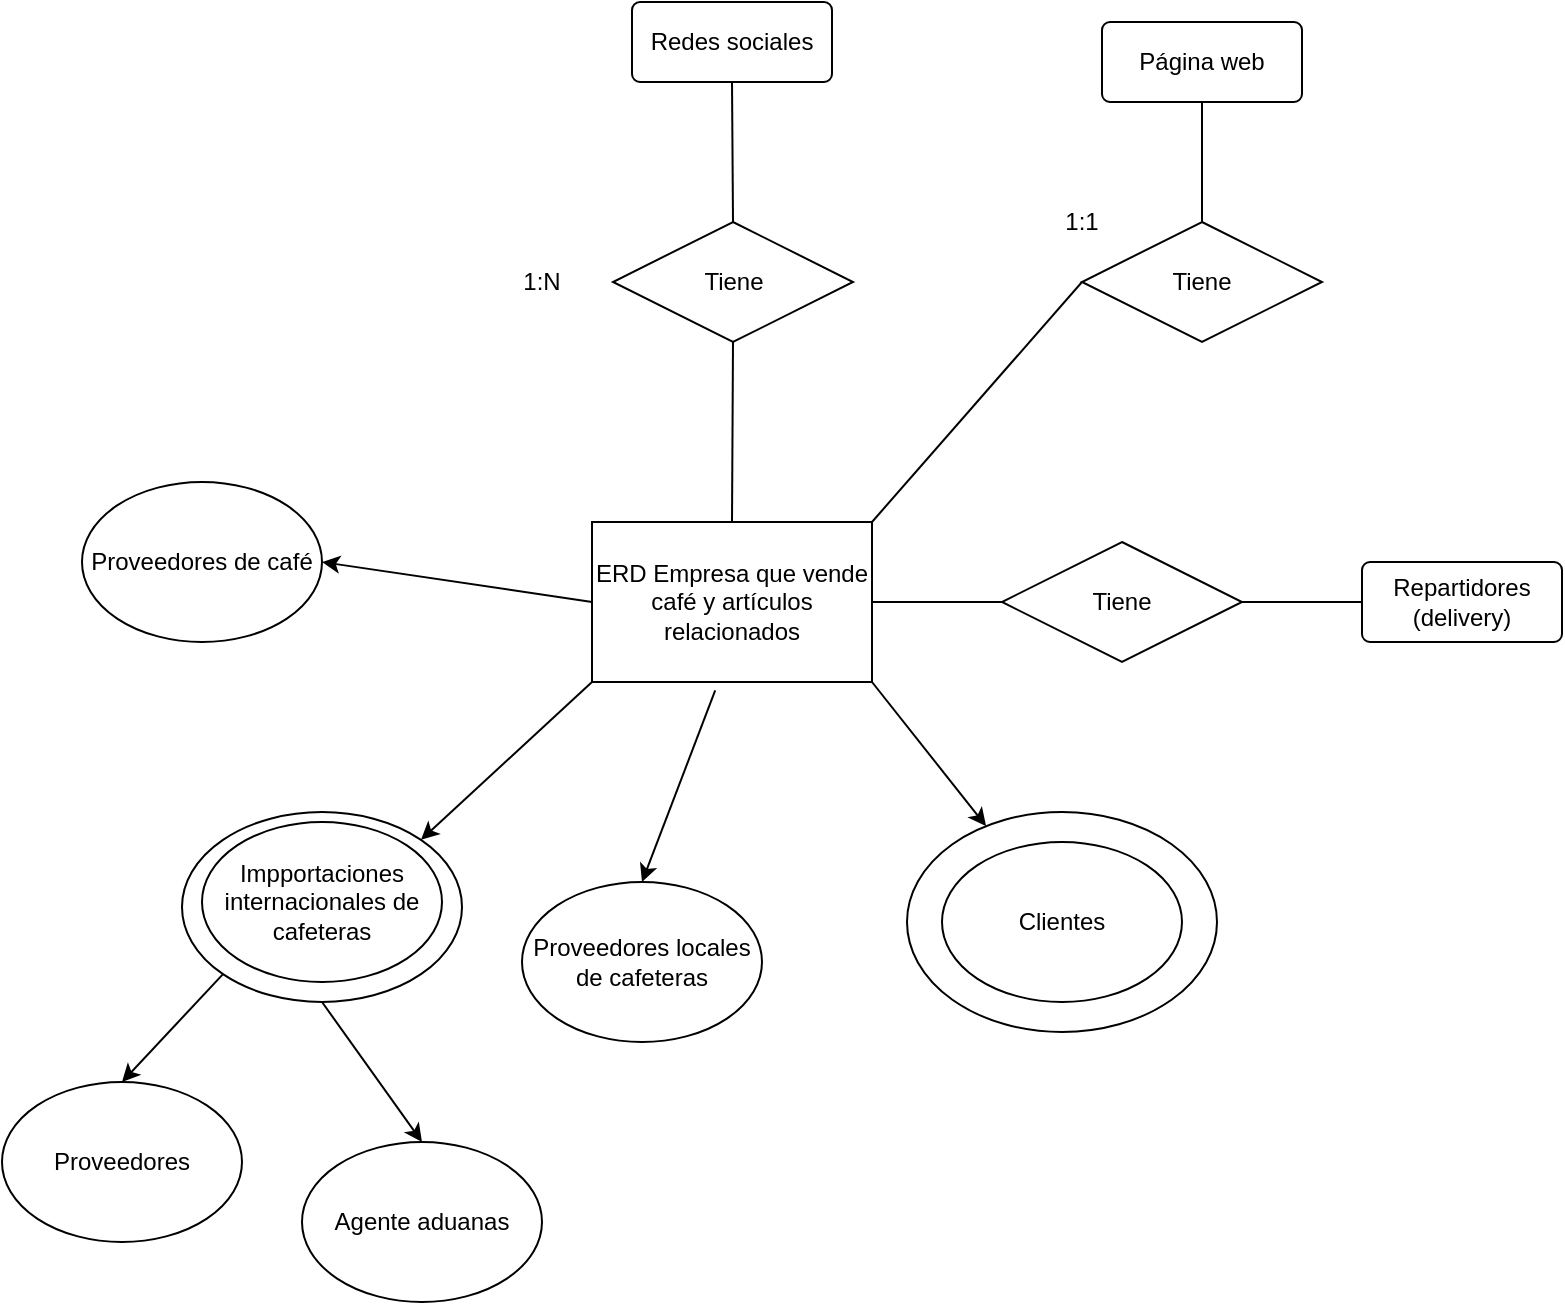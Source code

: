 <mxfile version="14.2.9" type="github" pages="2">
  <diagram id="R2lEEEUBdFMjLlhIrx00" name="Page-1">
    <mxGraphModel dx="1014" dy="614" grid="1" gridSize="10" guides="1" tooltips="1" connect="1" arrows="1" fold="1" page="1" pageScale="1" pageWidth="850" pageHeight="1100" math="0" shadow="0" extFonts="Permanent Marker^https://fonts.googleapis.com/css?family=Permanent+Marker">
      <root>
        <mxCell id="0" />
        <mxCell id="1" parent="0" />
        <mxCell id="xWj3TO276vn035Tm0meV-19" value="" style="ellipse;whiteSpace=wrap;html=1;" vertex="1" parent="1">
          <mxGeometry x="150" y="675" width="140" height="95" as="geometry" />
        </mxCell>
        <mxCell id="xWj3TO276vn035Tm0meV-11" value="" style="ellipse;whiteSpace=wrap;html=1;" vertex="1" parent="1">
          <mxGeometry x="512.5" y="675" width="155" height="110" as="geometry" />
        </mxCell>
        <mxCell id="xWj3TO276vn035Tm0meV-1" value="ERD Empresa que vende café y artículos relacionados" style="rounded=0;whiteSpace=wrap;html=1;" vertex="1" parent="1">
          <mxGeometry x="355" y="530" width="140" height="80" as="geometry" />
        </mxCell>
        <mxCell id="xWj3TO276vn035Tm0meV-2" value="Proveedores de café" style="ellipse;whiteSpace=wrap;html=1;" vertex="1" parent="1">
          <mxGeometry x="100" y="510" width="120" height="80" as="geometry" />
        </mxCell>
        <mxCell id="xWj3TO276vn035Tm0meV-3" value="Impportaciones internacionales de cafeteras" style="ellipse;whiteSpace=wrap;html=1;" vertex="1" parent="1">
          <mxGeometry x="160" y="680" width="120" height="80" as="geometry" />
        </mxCell>
        <mxCell id="xWj3TO276vn035Tm0meV-4" value="Proveedores locales de cafeteras" style="ellipse;whiteSpace=wrap;html=1;" vertex="1" parent="1">
          <mxGeometry x="320" y="710" width="120" height="80" as="geometry" />
        </mxCell>
        <mxCell id="xWj3TO276vn035Tm0meV-5" value="Clientes" style="ellipse;whiteSpace=wrap;html=1;" vertex="1" parent="1">
          <mxGeometry x="530" y="690" width="120" height="80" as="geometry" />
        </mxCell>
        <mxCell id="xWj3TO276vn035Tm0meV-17" value="" style="endArrow=classic;html=1;exitX=0;exitY=0.5;exitDx=0;exitDy=0;entryX=1;entryY=0.5;entryDx=0;entryDy=0;" edge="1" parent="1" source="xWj3TO276vn035Tm0meV-1" target="xWj3TO276vn035Tm0meV-2">
          <mxGeometry width="50" height="50" relative="1" as="geometry">
            <mxPoint x="100" y="460" as="sourcePoint" />
            <mxPoint x="150" y="410" as="targetPoint" />
          </mxGeometry>
        </mxCell>
        <mxCell id="xWj3TO276vn035Tm0meV-18" value="" style="endArrow=classic;html=1;entryX=1;entryY=0;entryDx=0;entryDy=0;exitX=0;exitY=1;exitDx=0;exitDy=0;" edge="1" parent="1" source="xWj3TO276vn035Tm0meV-1" target="xWj3TO276vn035Tm0meV-19">
          <mxGeometry width="50" height="50" relative="1" as="geometry">
            <mxPoint x="340" y="680" as="sourcePoint" />
            <mxPoint x="390" y="630" as="targetPoint" />
          </mxGeometry>
        </mxCell>
        <mxCell id="xWj3TO276vn035Tm0meV-20" value="Proveedores" style="ellipse;whiteSpace=wrap;html=1;" vertex="1" parent="1">
          <mxGeometry x="60" y="810" width="120" height="80" as="geometry" />
        </mxCell>
        <mxCell id="xWj3TO276vn035Tm0meV-21" value="Agente aduanas" style="ellipse;whiteSpace=wrap;html=1;" vertex="1" parent="1">
          <mxGeometry x="210" y="840" width="120" height="80" as="geometry" />
        </mxCell>
        <mxCell id="xWj3TO276vn035Tm0meV-22" value="" style="endArrow=classic;html=1;entryX=0.5;entryY=0;entryDx=0;entryDy=0;exitX=0;exitY=1;exitDx=0;exitDy=0;" edge="1" parent="1" source="xWj3TO276vn035Tm0meV-19" target="xWj3TO276vn035Tm0meV-20">
          <mxGeometry width="50" height="50" relative="1" as="geometry">
            <mxPoint x="60" y="730" as="sourcePoint" />
            <mxPoint x="110" y="680" as="targetPoint" />
          </mxGeometry>
        </mxCell>
        <mxCell id="xWj3TO276vn035Tm0meV-23" value="" style="endArrow=classic;html=1;entryX=0.5;entryY=0;entryDx=0;entryDy=0;exitX=0.5;exitY=1;exitDx=0;exitDy=0;" edge="1" parent="1" source="xWj3TO276vn035Tm0meV-19" target="xWj3TO276vn035Tm0meV-21">
          <mxGeometry width="50" height="50" relative="1" as="geometry">
            <mxPoint x="230" y="830" as="sourcePoint" />
            <mxPoint x="280" y="780" as="targetPoint" />
          </mxGeometry>
        </mxCell>
        <mxCell id="xWj3TO276vn035Tm0meV-24" value="" style="endArrow=classic;html=1;entryX=0.5;entryY=0;entryDx=0;entryDy=0;exitX=0.44;exitY=1.053;exitDx=0;exitDy=0;exitPerimeter=0;" edge="1" parent="1" source="xWj3TO276vn035Tm0meV-1" target="xWj3TO276vn035Tm0meV-4">
          <mxGeometry width="50" height="50" relative="1" as="geometry">
            <mxPoint x="430" y="690" as="sourcePoint" />
            <mxPoint x="480" y="640" as="targetPoint" />
          </mxGeometry>
        </mxCell>
        <mxCell id="xWj3TO276vn035Tm0meV-25" value="" style="endArrow=classic;html=1;exitX=1;exitY=1;exitDx=0;exitDy=0;" edge="1" parent="1" source="xWj3TO276vn035Tm0meV-1" target="xWj3TO276vn035Tm0meV-11">
          <mxGeometry width="50" height="50" relative="1" as="geometry">
            <mxPoint x="490" y="680" as="sourcePoint" />
            <mxPoint x="540" y="630" as="targetPoint" />
          </mxGeometry>
        </mxCell>
        <mxCell id="xWj3TO276vn035Tm0meV-28" value="" style="endArrow=none;html=1;entryX=0.5;entryY=1;entryDx=0;entryDy=0;exitX=0.5;exitY=0;exitDx=0;exitDy=0;" edge="1" parent="1" source="xWj3TO276vn035Tm0meV-32" target="xWj3TO276vn035Tm0meV-33">
          <mxGeometry width="50" height="50" relative="1" as="geometry">
            <mxPoint x="425" y="390" as="sourcePoint" />
            <mxPoint x="425.5" y="330" as="targetPoint" />
          </mxGeometry>
        </mxCell>
        <mxCell id="xWj3TO276vn035Tm0meV-32" value="Tiene" style="shape=rhombus;perimeter=rhombusPerimeter;whiteSpace=wrap;html=1;align=center;" vertex="1" parent="1">
          <mxGeometry x="365.5" y="380" width="120" height="60" as="geometry" />
        </mxCell>
        <mxCell id="xWj3TO276vn035Tm0meV-33" value="Redes sociales" style="rounded=1;arcSize=10;whiteSpace=wrap;html=1;align=center;" vertex="1" parent="1">
          <mxGeometry x="375" y="270" width="100" height="40" as="geometry" />
        </mxCell>
        <mxCell id="xWj3TO276vn035Tm0meV-37" value="" style="endArrow=none;html=1;rounded=0;exitX=0.5;exitY=1;exitDx=0;exitDy=0;entryX=0.5;entryY=0;entryDx=0;entryDy=0;" edge="1" parent="1" source="xWj3TO276vn035Tm0meV-32" target="xWj3TO276vn035Tm0meV-1">
          <mxGeometry relative="1" as="geometry">
            <mxPoint x="280" y="460" as="sourcePoint" />
            <mxPoint x="440" y="460" as="targetPoint" />
          </mxGeometry>
        </mxCell>
        <mxCell id="xWj3TO276vn035Tm0meV-38" value="1:N" style="text;html=1;strokeColor=none;fillColor=none;align=center;verticalAlign=middle;whiteSpace=wrap;rounded=0;" vertex="1" parent="1">
          <mxGeometry x="310" y="400" width="40" height="20" as="geometry" />
        </mxCell>
        <mxCell id="xWj3TO276vn035Tm0meV-39" value="Página web" style="rounded=1;arcSize=10;whiteSpace=wrap;html=1;align=center;" vertex="1" parent="1">
          <mxGeometry x="610" y="280" width="100" height="40" as="geometry" />
        </mxCell>
        <mxCell id="xWj3TO276vn035Tm0meV-40" value="" style="endArrow=none;html=1;exitX=1;exitY=0;exitDx=0;exitDy=0;entryX=0;entryY=0.5;entryDx=0;entryDy=0;" edge="1" parent="1" source="xWj3TO276vn035Tm0meV-1" target="xWj3TO276vn035Tm0meV-41">
          <mxGeometry width="50" height="50" relative="1" as="geometry">
            <mxPoint x="530" y="480" as="sourcePoint" />
            <mxPoint x="580" y="430" as="targetPoint" />
          </mxGeometry>
        </mxCell>
        <mxCell id="xWj3TO276vn035Tm0meV-41" value="Tiene" style="shape=rhombus;perimeter=rhombusPerimeter;whiteSpace=wrap;html=1;align=center;" vertex="1" parent="1">
          <mxGeometry x="600" y="380" width="120" height="60" as="geometry" />
        </mxCell>
        <mxCell id="xWj3TO276vn035Tm0meV-42" value="" style="endArrow=none;html=1;exitX=0.5;exitY=0;exitDx=0;exitDy=0;entryX=0.5;entryY=1;entryDx=0;entryDy=0;" edge="1" parent="1" source="xWj3TO276vn035Tm0meV-41" target="xWj3TO276vn035Tm0meV-39">
          <mxGeometry width="50" height="50" relative="1" as="geometry">
            <mxPoint x="505" y="540" as="sourcePoint" />
            <mxPoint x="670" y="450" as="targetPoint" />
          </mxGeometry>
        </mxCell>
        <mxCell id="xWj3TO276vn035Tm0meV-43" value="1:1" style="text;html=1;strokeColor=none;fillColor=none;align=center;verticalAlign=middle;whiteSpace=wrap;rounded=0;" vertex="1" parent="1">
          <mxGeometry x="580" y="370" width="40" height="20" as="geometry" />
        </mxCell>
        <mxCell id="xWj3TO276vn035Tm0meV-44" value="Repartidores (delivery)" style="rounded=1;arcSize=10;whiteSpace=wrap;html=1;align=center;" vertex="1" parent="1">
          <mxGeometry x="740" y="550" width="100" height="40" as="geometry" />
        </mxCell>
        <mxCell id="xWj3TO276vn035Tm0meV-45" value="Tiene" style="shape=rhombus;perimeter=rhombusPerimeter;whiteSpace=wrap;html=1;align=center;" vertex="1" parent="1">
          <mxGeometry x="560" y="540" width="120" height="60" as="geometry" />
        </mxCell>
        <mxCell id="xWj3TO276vn035Tm0meV-46" value="" style="endArrow=none;html=1;exitX=1;exitY=0.5;exitDx=0;exitDy=0;entryX=0;entryY=0.5;entryDx=0;entryDy=0;" edge="1" parent="1" source="xWj3TO276vn035Tm0meV-1" target="xWj3TO276vn035Tm0meV-45">
          <mxGeometry width="50" height="50" relative="1" as="geometry">
            <mxPoint x="505" y="540" as="sourcePoint" />
            <mxPoint x="610" y="420" as="targetPoint" />
          </mxGeometry>
        </mxCell>
        <mxCell id="xWj3TO276vn035Tm0meV-47" value="" style="endArrow=none;html=1;exitX=1;exitY=0.5;exitDx=0;exitDy=0;entryX=0;entryY=0.5;entryDx=0;entryDy=0;" edge="1" parent="1" source="xWj3TO276vn035Tm0meV-45" target="xWj3TO276vn035Tm0meV-44">
          <mxGeometry width="50" height="50" relative="1" as="geometry">
            <mxPoint x="655" y="610" as="sourcePoint" />
            <mxPoint x="720" y="600" as="targetPoint" />
          </mxGeometry>
        </mxCell>
      </root>
    </mxGraphModel>
  </diagram>
  <diagram id="zziJUOk8sEOQgo3oagU7" name="Page-2">
    <mxGraphModel dx="1014" dy="614" grid="1" gridSize="10" guides="1" tooltips="1" connect="1" arrows="1" fold="1" page="1" pageScale="1" pageWidth="827" pageHeight="1169" math="0" shadow="0">
      <root>
        <mxCell id="BxWfVEIkuTFbyg9M_xNW-0" />
        <mxCell id="BxWfVEIkuTFbyg9M_xNW-1" parent="BxWfVEIkuTFbyg9M_xNW-0" />
        <mxCell id="NWCm98vPwi3nefFgjLIH-0" value="CoffeePrometedor.pe" style="shape=table;startSize=30;container=1;collapsible=1;childLayout=tableLayout;fixedRows=1;rowLines=0;fontStyle=1;align=center;resizeLast=1;" vertex="1" parent="BxWfVEIkuTFbyg9M_xNW-1">
          <mxGeometry x="80" y="600" width="230" height="170" as="geometry" />
        </mxCell>
        <mxCell id="NWCm98vPwi3nefFgjLIH-1" value="" style="shape=partialRectangle;collapsible=0;dropTarget=0;pointerEvents=0;fillColor=none;top=0;left=0;bottom=1;right=0;points=[[0,0.5],[1,0.5]];portConstraint=eastwest;" vertex="1" parent="NWCm98vPwi3nefFgjLIH-0">
          <mxGeometry y="30" width="230" height="30" as="geometry" />
        </mxCell>
        <mxCell id="NWCm98vPwi3nefFgjLIH-2" value="PK" style="shape=partialRectangle;connectable=0;fillColor=none;top=0;left=0;bottom=0;right=0;fontStyle=1;overflow=hidden;" vertex="1" parent="NWCm98vPwi3nefFgjLIH-1">
          <mxGeometry width="30" height="30" as="geometry" />
        </mxCell>
        <mxCell id="NWCm98vPwi3nefFgjLIH-3" value="ID: VARCHAR (50)" style="shape=partialRectangle;connectable=0;fillColor=none;top=0;left=0;bottom=0;right=0;align=left;spacingLeft=6;fontStyle=5;overflow=hidden;" vertex="1" parent="NWCm98vPwi3nefFgjLIH-1">
          <mxGeometry x="30" width="200" height="30" as="geometry" />
        </mxCell>
        <mxCell id="NWCm98vPwi3nefFgjLIH-4" value="" style="shape=partialRectangle;collapsible=0;dropTarget=0;pointerEvents=0;fillColor=none;top=0;left=0;bottom=0;right=0;points=[[0,0.5],[1,0.5]];portConstraint=eastwest;" vertex="1" parent="NWCm98vPwi3nefFgjLIH-0">
          <mxGeometry y="60" width="230" height="30" as="geometry" />
        </mxCell>
        <mxCell id="NWCm98vPwi3nefFgjLIH-5" value="" style="shape=partialRectangle;connectable=0;fillColor=none;top=0;left=0;bottom=0;right=0;editable=1;overflow=hidden;" vertex="1" parent="NWCm98vPwi3nefFgjLIH-4">
          <mxGeometry width="30" height="30" as="geometry" />
        </mxCell>
        <mxCell id="NWCm98vPwi3nefFgjLIH-6" value="" style="shape=partialRectangle;connectable=0;fillColor=none;top=0;left=0;bottom=0;right=0;align=left;spacingLeft=6;overflow=hidden;" vertex="1" parent="NWCm98vPwi3nefFgjLIH-4">
          <mxGeometry x="30" width="200" height="30" as="geometry" />
        </mxCell>
        <mxCell id="NWCm98vPwi3nefFgjLIH-7" value="" style="shape=partialRectangle;collapsible=0;dropTarget=0;pointerEvents=0;fillColor=none;top=0;left=0;bottom=0;right=0;points=[[0,0.5],[1,0.5]];portConstraint=eastwest;" vertex="1" parent="NWCm98vPwi3nefFgjLIH-0">
          <mxGeometry y="90" width="230" height="30" as="geometry" />
        </mxCell>
        <mxCell id="NWCm98vPwi3nefFgjLIH-8" value="" style="shape=partialRectangle;connectable=0;fillColor=none;top=0;left=0;bottom=0;right=0;editable=1;overflow=hidden;" vertex="1" parent="NWCm98vPwi3nefFgjLIH-7">
          <mxGeometry width="30" height="30" as="geometry" />
        </mxCell>
        <mxCell id="NWCm98vPwi3nefFgjLIH-9" value="" style="shape=partialRectangle;connectable=0;fillColor=none;top=0;left=0;bottom=0;right=0;align=left;spacingLeft=6;overflow=hidden;" vertex="1" parent="NWCm98vPwi3nefFgjLIH-7">
          <mxGeometry x="30" width="200" height="30" as="geometry" />
        </mxCell>
        <mxCell id="NWCm98vPwi3nefFgjLIH-10" value="" style="shape=partialRectangle;collapsible=0;dropTarget=0;pointerEvents=0;fillColor=none;top=0;left=0;bottom=0;right=0;points=[[0,0.5],[1,0.5]];portConstraint=eastwest;" vertex="1" parent="NWCm98vPwi3nefFgjLIH-0">
          <mxGeometry y="120" width="230" height="30" as="geometry" />
        </mxCell>
        <mxCell id="NWCm98vPwi3nefFgjLIH-11" value="" style="shape=partialRectangle;connectable=0;fillColor=none;top=0;left=0;bottom=0;right=0;editable=1;overflow=hidden;" vertex="1" parent="NWCm98vPwi3nefFgjLIH-10">
          <mxGeometry width="30" height="30" as="geometry" />
        </mxCell>
        <mxCell id="NWCm98vPwi3nefFgjLIH-12" value="" style="shape=partialRectangle;connectable=0;fillColor=none;top=0;left=0;bottom=0;right=0;align=left;spacingLeft=6;overflow=hidden;" vertex="1" parent="NWCm98vPwi3nefFgjLIH-10">
          <mxGeometry x="30" width="200" height="30" as="geometry" />
        </mxCell>
        <mxCell id="NWCm98vPwi3nefFgjLIH-13" value="Clientes" style="shape=table;startSize=30;container=1;collapsible=1;childLayout=tableLayout;fixedRows=1;rowLines=0;fontStyle=1;align=center;resizeLast=1;" vertex="1" parent="BxWfVEIkuTFbyg9M_xNW-1">
          <mxGeometry x="520" y="320" width="240" height="160" as="geometry">
            <mxRectangle x="470" y="140" width="80" height="30" as="alternateBounds" />
          </mxGeometry>
        </mxCell>
        <mxCell id="NWCm98vPwi3nefFgjLIH-14" value="" style="shape=partialRectangle;collapsible=0;dropTarget=0;pointerEvents=0;fillColor=none;top=0;left=0;bottom=1;right=0;points=[[0,0.5],[1,0.5]];portConstraint=eastwest;" vertex="1" parent="NWCm98vPwi3nefFgjLIH-13">
          <mxGeometry y="30" width="240" height="30" as="geometry" />
        </mxCell>
        <mxCell id="NWCm98vPwi3nefFgjLIH-15" value="PK" style="shape=partialRectangle;connectable=0;fillColor=none;top=0;left=0;bottom=0;right=0;fontStyle=1;overflow=hidden;" vertex="1" parent="NWCm98vPwi3nefFgjLIH-14">
          <mxGeometry width="30" height="30" as="geometry" />
        </mxCell>
        <mxCell id="NWCm98vPwi3nefFgjLIH-16" value="ID: VARCHAR(50)" style="shape=partialRectangle;connectable=0;fillColor=none;top=0;left=0;bottom=0;right=0;align=left;spacingLeft=6;fontStyle=5;overflow=hidden;" vertex="1" parent="NWCm98vPwi3nefFgjLIH-14">
          <mxGeometry x="30" width="210" height="30" as="geometry" />
        </mxCell>
        <mxCell id="NWCm98vPwi3nefFgjLIH-17" value="" style="shape=partialRectangle;collapsible=0;dropTarget=0;pointerEvents=0;fillColor=none;top=0;left=0;bottom=0;right=0;points=[[0,0.5],[1,0.5]];portConstraint=eastwest;" vertex="1" parent="NWCm98vPwi3nefFgjLIH-13">
          <mxGeometry y="60" width="240" height="30" as="geometry" />
        </mxCell>
        <mxCell id="NWCm98vPwi3nefFgjLIH-18" value="" style="shape=partialRectangle;connectable=0;fillColor=none;top=0;left=0;bottom=0;right=0;editable=1;overflow=hidden;" vertex="1" parent="NWCm98vPwi3nefFgjLIH-17">
          <mxGeometry width="30" height="30" as="geometry" />
        </mxCell>
        <mxCell id="NWCm98vPwi3nefFgjLIH-19" value="email: VARCHAR(50) NN UNIQUE" style="shape=partialRectangle;connectable=0;fillColor=none;top=0;left=0;bottom=0;right=0;align=left;spacingLeft=6;overflow=hidden;" vertex="1" parent="NWCm98vPwi3nefFgjLIH-17">
          <mxGeometry x="30" width="210" height="30" as="geometry" />
        </mxCell>
        <mxCell id="NWCm98vPwi3nefFgjLIH-20" value="" style="shape=partialRectangle;collapsible=0;dropTarget=0;pointerEvents=0;fillColor=none;top=0;left=0;bottom=0;right=0;points=[[0,0.5],[1,0.5]];portConstraint=eastwest;" vertex="1" parent="NWCm98vPwi3nefFgjLIH-13">
          <mxGeometry y="90" width="240" height="30" as="geometry" />
        </mxCell>
        <mxCell id="NWCm98vPwi3nefFgjLIH-21" value="" style="shape=partialRectangle;connectable=0;fillColor=none;top=0;left=0;bottom=0;right=0;editable=1;overflow=hidden;" vertex="1" parent="NWCm98vPwi3nefFgjLIH-20">
          <mxGeometry width="30" height="30" as="geometry" />
        </mxCell>
        <mxCell id="NWCm98vPwi3nefFgjLIH-22" value="password: VARCHAR (50) NN" style="shape=partialRectangle;connectable=0;fillColor=none;top=0;left=0;bottom=0;right=0;align=left;spacingLeft=6;overflow=hidden;" vertex="1" parent="NWCm98vPwi3nefFgjLIH-20">
          <mxGeometry x="30" width="210" height="30" as="geometry" />
        </mxCell>
        <mxCell id="NWCm98vPwi3nefFgjLIH-82" value="" style="shape=partialRectangle;collapsible=0;dropTarget=0;pointerEvents=0;fillColor=none;top=0;left=0;bottom=0;right=0;points=[[0,0.5],[1,0.5]];portConstraint=eastwest;" vertex="1" parent="NWCm98vPwi3nefFgjLIH-13">
          <mxGeometry y="120" width="240" height="20" as="geometry" />
        </mxCell>
        <mxCell id="NWCm98vPwi3nefFgjLIH-83" value="" style="shape=partialRectangle;connectable=0;fillColor=none;top=0;left=0;bottom=0;right=0;editable=1;overflow=hidden;" vertex="1" parent="NWCm98vPwi3nefFgjLIH-82">
          <mxGeometry width="30" height="20" as="geometry" />
        </mxCell>
        <mxCell id="NWCm98vPwi3nefFgjLIH-84" value="" style="shape=partialRectangle;connectable=0;fillColor=none;top=0;left=0;bottom=0;right=0;align=left;spacingLeft=6;overflow=hidden;" vertex="1" parent="NWCm98vPwi3nefFgjLIH-82">
          <mxGeometry x="30" width="210" height="20" as="geometry" />
        </mxCell>
        <mxCell id="NWCm98vPwi3nefFgjLIH-23" value="" style="shape=partialRectangle;collapsible=0;dropTarget=0;pointerEvents=0;fillColor=none;top=0;left=0;bottom=0;right=0;points=[[0,0.5],[1,0.5]];portConstraint=eastwest;" vertex="1" parent="NWCm98vPwi3nefFgjLIH-13">
          <mxGeometry y="140" width="240" height="20" as="geometry" />
        </mxCell>
        <mxCell id="NWCm98vPwi3nefFgjLIH-24" value="" style="shape=partialRectangle;connectable=0;fillColor=none;top=0;left=0;bottom=0;right=0;editable=1;overflow=hidden;" vertex="1" parent="NWCm98vPwi3nefFgjLIH-23">
          <mxGeometry width="30" height="20" as="geometry" />
        </mxCell>
        <mxCell id="NWCm98vPwi3nefFgjLIH-25" value="" style="shape=partialRectangle;connectable=0;fillColor=none;top=0;left=0;bottom=0;right=0;align=left;spacingLeft=6;overflow=hidden;" vertex="1" parent="NWCm98vPwi3nefFgjLIH-23">
          <mxGeometry x="30" width="210" height="20" as="geometry" />
        </mxCell>
        <mxCell id="NWCm98vPwi3nefFgjLIH-26" value="Café (tipos)" style="shape=table;startSize=30;container=1;collapsible=1;childLayout=tableLayout;fixedRows=1;rowLines=0;fontStyle=1;align=center;resizeLast=1;" vertex="1" parent="BxWfVEIkuTFbyg9M_xNW-1">
          <mxGeometry x="530" y="500" width="250" height="180" as="geometry" />
        </mxCell>
        <mxCell id="NWCm98vPwi3nefFgjLIH-27" value="" style="shape=partialRectangle;collapsible=0;dropTarget=0;pointerEvents=0;fillColor=none;top=0;left=0;bottom=1;right=0;points=[[0,0.5],[1,0.5]];portConstraint=eastwest;" vertex="1" parent="NWCm98vPwi3nefFgjLIH-26">
          <mxGeometry y="30" width="250" height="30" as="geometry" />
        </mxCell>
        <mxCell id="NWCm98vPwi3nefFgjLIH-28" value="PK" style="shape=partialRectangle;connectable=0;fillColor=none;top=0;left=0;bottom=0;right=0;fontStyle=1;overflow=hidden;" vertex="1" parent="NWCm98vPwi3nefFgjLIH-27">
          <mxGeometry width="30" height="30" as="geometry" />
        </mxCell>
        <mxCell id="NWCm98vPwi3nefFgjLIH-29" value="ID: VARCHAR (50)" style="shape=partialRectangle;connectable=0;fillColor=none;top=0;left=0;bottom=0;right=0;align=left;spacingLeft=6;fontStyle=5;overflow=hidden;" vertex="1" parent="NWCm98vPwi3nefFgjLIH-27">
          <mxGeometry x="30" width="220" height="30" as="geometry" />
        </mxCell>
        <mxCell id="NWCm98vPwi3nefFgjLIH-30" value="" style="shape=partialRectangle;collapsible=0;dropTarget=0;pointerEvents=0;fillColor=none;top=0;left=0;bottom=0;right=0;points=[[0,0.5],[1,0.5]];portConstraint=eastwest;" vertex="1" parent="NWCm98vPwi3nefFgjLIH-26">
          <mxGeometry y="60" width="250" height="30" as="geometry" />
        </mxCell>
        <mxCell id="NWCm98vPwi3nefFgjLIH-31" value="" style="shape=partialRectangle;connectable=0;fillColor=none;top=0;left=0;bottom=0;right=0;editable=1;overflow=hidden;" vertex="1" parent="NWCm98vPwi3nefFgjLIH-30">
          <mxGeometry width="30" height="30" as="geometry" />
        </mxCell>
        <mxCell id="NWCm98vPwi3nefFgjLIH-32" value="Tostado: VARCHAR (20)" style="shape=partialRectangle;connectable=0;fillColor=none;top=0;left=0;bottom=0;right=0;align=left;spacingLeft=6;overflow=hidden;" vertex="1" parent="NWCm98vPwi3nefFgjLIH-30">
          <mxGeometry x="30" width="220" height="30" as="geometry" />
        </mxCell>
        <mxCell id="NWCm98vPwi3nefFgjLIH-33" value="" style="shape=partialRectangle;collapsible=0;dropTarget=0;pointerEvents=0;fillColor=none;top=0;left=0;bottom=0;right=0;points=[[0,0.5],[1,0.5]];portConstraint=eastwest;" vertex="1" parent="NWCm98vPwi3nefFgjLIH-26">
          <mxGeometry y="90" width="250" height="30" as="geometry" />
        </mxCell>
        <mxCell id="NWCm98vPwi3nefFgjLIH-34" value="" style="shape=partialRectangle;connectable=0;fillColor=none;top=0;left=0;bottom=0;right=0;editable=1;overflow=hidden;" vertex="1" parent="NWCm98vPwi3nefFgjLIH-33">
          <mxGeometry width="30" height="30" as="geometry" />
        </mxCell>
        <mxCell id="NWCm98vPwi3nefFgjLIH-35" value="Molido: VARCHAR (20)" style="shape=partialRectangle;connectable=0;fillColor=none;top=0;left=0;bottom=0;right=0;align=left;spacingLeft=6;overflow=hidden;" vertex="1" parent="NWCm98vPwi3nefFgjLIH-33">
          <mxGeometry x="30" width="220" height="30" as="geometry" />
        </mxCell>
        <mxCell id="NWCm98vPwi3nefFgjLIH-36" value="" style="shape=partialRectangle;collapsible=0;dropTarget=0;pointerEvents=0;fillColor=none;top=0;left=0;bottom=0;right=0;points=[[0,0.5],[1,0.5]];portConstraint=eastwest;" vertex="1" parent="NWCm98vPwi3nefFgjLIH-26">
          <mxGeometry y="120" width="250" height="30" as="geometry" />
        </mxCell>
        <mxCell id="NWCm98vPwi3nefFgjLIH-37" value="" style="shape=partialRectangle;connectable=0;fillColor=none;top=0;left=0;bottom=0;right=0;editable=1;overflow=hidden;" vertex="1" parent="NWCm98vPwi3nefFgjLIH-36">
          <mxGeometry width="30" height="30" as="geometry" />
        </mxCell>
        <mxCell id="NWCm98vPwi3nefFgjLIH-38" value="Origen: VARCHAR (50)" style="shape=partialRectangle;connectable=0;fillColor=none;top=0;left=0;bottom=0;right=0;align=left;spacingLeft=6;overflow=hidden;" vertex="1" parent="NWCm98vPwi3nefFgjLIH-36">
          <mxGeometry x="30" width="220" height="30" as="geometry" />
        </mxCell>
        <mxCell id="NWCm98vPwi3nefFgjLIH-39" value="Artículos_café" style="shape=table;startSize=30;container=1;collapsible=1;childLayout=tableLayout;fixedRows=1;rowLines=0;fontStyle=1;align=center;resizeLast=1;" vertex="1" parent="BxWfVEIkuTFbyg9M_xNW-1">
          <mxGeometry x="540" y="730" width="260" height="170" as="geometry" />
        </mxCell>
        <mxCell id="NWCm98vPwi3nefFgjLIH-40" value="" style="shape=partialRectangle;collapsible=0;dropTarget=0;pointerEvents=0;fillColor=none;top=0;left=0;bottom=1;right=0;points=[[0,0.5],[1,0.5]];portConstraint=eastwest;" vertex="1" parent="NWCm98vPwi3nefFgjLIH-39">
          <mxGeometry y="30" width="260" height="30" as="geometry" />
        </mxCell>
        <mxCell id="NWCm98vPwi3nefFgjLIH-41" value="PK" style="shape=partialRectangle;connectable=0;fillColor=none;top=0;left=0;bottom=0;right=0;fontStyle=1;overflow=hidden;" vertex="1" parent="NWCm98vPwi3nefFgjLIH-40">
          <mxGeometry width="30" height="30" as="geometry" />
        </mxCell>
        <mxCell id="NWCm98vPwi3nefFgjLIH-42" value="ID: VARCHAR (50)" style="shape=partialRectangle;connectable=0;fillColor=none;top=0;left=0;bottom=0;right=0;align=left;spacingLeft=6;fontStyle=5;overflow=hidden;" vertex="1" parent="NWCm98vPwi3nefFgjLIH-40">
          <mxGeometry x="30" width="230" height="30" as="geometry" />
        </mxCell>
        <mxCell id="NWCm98vPwi3nefFgjLIH-43" value="" style="shape=partialRectangle;collapsible=0;dropTarget=0;pointerEvents=0;fillColor=none;top=0;left=0;bottom=0;right=0;points=[[0,0.5],[1,0.5]];portConstraint=eastwest;" vertex="1" parent="NWCm98vPwi3nefFgjLIH-39">
          <mxGeometry y="60" width="260" height="30" as="geometry" />
        </mxCell>
        <mxCell id="NWCm98vPwi3nefFgjLIH-44" value="" style="shape=partialRectangle;connectable=0;fillColor=none;top=0;left=0;bottom=0;right=0;editable=1;overflow=hidden;" vertex="1" parent="NWCm98vPwi3nefFgjLIH-43">
          <mxGeometry width="30" height="30" as="geometry" />
        </mxCell>
        <mxCell id="NWCm98vPwi3nefFgjLIH-45" value="Item: VARCHAR (50)" style="shape=partialRectangle;connectable=0;fillColor=none;top=0;left=0;bottom=0;right=0;align=left;spacingLeft=6;overflow=hidden;" vertex="1" parent="NWCm98vPwi3nefFgjLIH-43">
          <mxGeometry x="30" width="230" height="30" as="geometry" />
        </mxCell>
        <mxCell id="NWCm98vPwi3nefFgjLIH-46" value="" style="shape=partialRectangle;collapsible=0;dropTarget=0;pointerEvents=0;fillColor=none;top=0;left=0;bottom=0;right=0;points=[[0,0.5],[1,0.5]];portConstraint=eastwest;" vertex="1" parent="NWCm98vPwi3nefFgjLIH-39">
          <mxGeometry y="90" width="260" height="30" as="geometry" />
        </mxCell>
        <mxCell id="NWCm98vPwi3nefFgjLIH-47" value="" style="shape=partialRectangle;connectable=0;fillColor=none;top=0;left=0;bottom=0;right=0;editable=1;overflow=hidden;" vertex="1" parent="NWCm98vPwi3nefFgjLIH-46">
          <mxGeometry width="30" height="30" as="geometry" />
        </mxCell>
        <mxCell id="NWCm98vPwi3nefFgjLIH-48" value="Origen: VARCHAR (50)" style="shape=partialRectangle;connectable=0;fillColor=none;top=0;left=0;bottom=0;right=0;align=left;spacingLeft=6;overflow=hidden;" vertex="1" parent="NWCm98vPwi3nefFgjLIH-46">
          <mxGeometry x="30" width="230" height="30" as="geometry" />
        </mxCell>
        <mxCell id="NWCm98vPwi3nefFgjLIH-49" value="" style="shape=partialRectangle;collapsible=0;dropTarget=0;pointerEvents=0;fillColor=none;top=0;left=0;bottom=0;right=0;points=[[0,0.5],[1,0.5]];portConstraint=eastwest;" vertex="1" parent="NWCm98vPwi3nefFgjLIH-39">
          <mxGeometry y="120" width="260" height="40" as="geometry" />
        </mxCell>
        <mxCell id="NWCm98vPwi3nefFgjLIH-50" value="" style="shape=partialRectangle;connectable=0;fillColor=none;top=0;left=0;bottom=0;right=0;editable=1;overflow=hidden;" vertex="1" parent="NWCm98vPwi3nefFgjLIH-49">
          <mxGeometry width="30" height="40" as="geometry" />
        </mxCell>
        <mxCell id="NWCm98vPwi3nefFgjLIH-51" value="" style="shape=partialRectangle;connectable=0;fillColor=none;top=0;left=0;bottom=0;right=0;align=left;spacingLeft=6;overflow=hidden;" vertex="1" parent="NWCm98vPwi3nefFgjLIH-49">
          <mxGeometry x="30" width="230" height="40" as="geometry" />
        </mxCell>
        <mxCell id="NWCm98vPwi3nefFgjLIH-52" value="RedSociales" style="shape=table;startSize=30;container=1;collapsible=1;childLayout=tableLayout;fixedRows=1;rowLines=0;fontStyle=1;align=center;resizeLast=1;" vertex="1" parent="BxWfVEIkuTFbyg9M_xNW-1">
          <mxGeometry x="200" y="220" width="200" height="160" as="geometry" />
        </mxCell>
        <mxCell id="NWCm98vPwi3nefFgjLIH-53" value="" style="shape=partialRectangle;collapsible=0;dropTarget=0;pointerEvents=0;fillColor=none;top=0;left=0;bottom=1;right=0;points=[[0,0.5],[1,0.5]];portConstraint=eastwest;" vertex="1" parent="NWCm98vPwi3nefFgjLIH-52">
          <mxGeometry y="30" width="200" height="30" as="geometry" />
        </mxCell>
        <mxCell id="NWCm98vPwi3nefFgjLIH-54" value="PK" style="shape=partialRectangle;connectable=0;fillColor=none;top=0;left=0;bottom=0;right=0;fontStyle=1;overflow=hidden;" vertex="1" parent="NWCm98vPwi3nefFgjLIH-53">
          <mxGeometry width="30" height="30" as="geometry" />
        </mxCell>
        <mxCell id="NWCm98vPwi3nefFgjLIH-55" value="ID: VARCHAR (20)" style="shape=partialRectangle;connectable=0;fillColor=none;top=0;left=0;bottom=0;right=0;align=left;spacingLeft=6;fontStyle=5;overflow=hidden;" vertex="1" parent="NWCm98vPwi3nefFgjLIH-53">
          <mxGeometry x="30" width="170" height="30" as="geometry" />
        </mxCell>
        <mxCell id="NWCm98vPwi3nefFgjLIH-56" value="" style="shape=partialRectangle;collapsible=0;dropTarget=0;pointerEvents=0;fillColor=none;top=0;left=0;bottom=0;right=0;points=[[0,0.5],[1,0.5]];portConstraint=eastwest;" vertex="1" parent="NWCm98vPwi3nefFgjLIH-52">
          <mxGeometry y="60" width="200" height="30" as="geometry" />
        </mxCell>
        <mxCell id="NWCm98vPwi3nefFgjLIH-57" value="" style="shape=partialRectangle;connectable=0;fillColor=none;top=0;left=0;bottom=0;right=0;editable=1;overflow=hidden;" vertex="1" parent="NWCm98vPwi3nefFgjLIH-56">
          <mxGeometry width="30" height="30" as="geometry" />
        </mxCell>
        <mxCell id="NWCm98vPwi3nefFgjLIH-58" value="Plataforma: VARCHAR (20)" style="shape=partialRectangle;connectable=0;fillColor=none;top=0;left=0;bottom=0;right=0;align=left;spacingLeft=6;overflow=hidden;" vertex="1" parent="NWCm98vPwi3nefFgjLIH-56">
          <mxGeometry x="30" width="170" height="30" as="geometry" />
        </mxCell>
        <mxCell id="NWCm98vPwi3nefFgjLIH-59" value="" style="shape=partialRectangle;collapsible=0;dropTarget=0;pointerEvents=0;fillColor=none;top=0;left=0;bottom=0;right=0;points=[[0,0.5],[1,0.5]];portConstraint=eastwest;" vertex="1" parent="NWCm98vPwi3nefFgjLIH-52">
          <mxGeometry y="90" width="200" height="30" as="geometry" />
        </mxCell>
        <mxCell id="NWCm98vPwi3nefFgjLIH-60" value="" style="shape=partialRectangle;connectable=0;fillColor=none;top=0;left=0;bottom=0;right=0;editable=1;overflow=hidden;" vertex="1" parent="NWCm98vPwi3nefFgjLIH-59">
          <mxGeometry width="30" height="30" as="geometry" />
        </mxCell>
        <mxCell id="NWCm98vPwi3nefFgjLIH-61" value="" style="shape=partialRectangle;connectable=0;fillColor=none;top=0;left=0;bottom=0;right=0;align=left;spacingLeft=6;overflow=hidden;" vertex="1" parent="NWCm98vPwi3nefFgjLIH-59">
          <mxGeometry x="30" width="170" height="30" as="geometry" />
        </mxCell>
        <mxCell id="NWCm98vPwi3nefFgjLIH-62" value="" style="shape=partialRectangle;collapsible=0;dropTarget=0;pointerEvents=0;fillColor=none;top=0;left=0;bottom=0;right=0;points=[[0,0.5],[1,0.5]];portConstraint=eastwest;" vertex="1" parent="NWCm98vPwi3nefFgjLIH-52">
          <mxGeometry y="120" width="200" height="30" as="geometry" />
        </mxCell>
        <mxCell id="NWCm98vPwi3nefFgjLIH-63" value="" style="shape=partialRectangle;connectable=0;fillColor=none;top=0;left=0;bottom=0;right=0;editable=1;overflow=hidden;" vertex="1" parent="NWCm98vPwi3nefFgjLIH-62">
          <mxGeometry width="30" height="30" as="geometry" />
        </mxCell>
        <mxCell id="NWCm98vPwi3nefFgjLIH-64" value="" style="shape=partialRectangle;connectable=0;fillColor=none;top=0;left=0;bottom=0;right=0;align=left;spacingLeft=6;overflow=hidden;" vertex="1" parent="NWCm98vPwi3nefFgjLIH-62">
          <mxGeometry x="30" width="170" height="30" as="geometry" />
        </mxCell>
        <mxCell id="NWCm98vPwi3nefFgjLIH-65" value="Delivery" style="shape=table;startSize=30;container=1;collapsible=1;childLayout=tableLayout;fixedRows=1;rowLines=0;fontStyle=1;align=center;resizeLast=1;" vertex="1" parent="BxWfVEIkuTFbyg9M_xNW-1">
          <mxGeometry x="220" y="850" width="220" height="160" as="geometry" />
        </mxCell>
        <mxCell id="NWCm98vPwi3nefFgjLIH-66" value="" style="shape=partialRectangle;collapsible=0;dropTarget=0;pointerEvents=0;fillColor=none;top=0;left=0;bottom=1;right=0;points=[[0,0.5],[1,0.5]];portConstraint=eastwest;" vertex="1" parent="NWCm98vPwi3nefFgjLIH-65">
          <mxGeometry y="30" width="220" height="30" as="geometry" />
        </mxCell>
        <mxCell id="NWCm98vPwi3nefFgjLIH-67" value="PK" style="shape=partialRectangle;connectable=0;fillColor=none;top=0;left=0;bottom=0;right=0;fontStyle=1;overflow=hidden;" vertex="1" parent="NWCm98vPwi3nefFgjLIH-66">
          <mxGeometry width="30" height="30" as="geometry" />
        </mxCell>
        <mxCell id="NWCm98vPwi3nefFgjLIH-68" value="ID: VARCHAR (50)" style="shape=partialRectangle;connectable=0;fillColor=none;top=0;left=0;bottom=0;right=0;align=left;spacingLeft=6;fontStyle=5;overflow=hidden;" vertex="1" parent="NWCm98vPwi3nefFgjLIH-66">
          <mxGeometry x="30" width="190" height="30" as="geometry" />
        </mxCell>
        <mxCell id="NWCm98vPwi3nefFgjLIH-69" value="" style="shape=partialRectangle;collapsible=0;dropTarget=0;pointerEvents=0;fillColor=none;top=0;left=0;bottom=0;right=0;points=[[0,0.5],[1,0.5]];portConstraint=eastwest;" vertex="1" parent="NWCm98vPwi3nefFgjLIH-65">
          <mxGeometry y="60" width="220" height="30" as="geometry" />
        </mxCell>
        <mxCell id="NWCm98vPwi3nefFgjLIH-70" value="" style="shape=partialRectangle;connectable=0;fillColor=none;top=0;left=0;bottom=0;right=0;editable=1;overflow=hidden;" vertex="1" parent="NWCm98vPwi3nefFgjLIH-69">
          <mxGeometry width="30" height="30" as="geometry" />
        </mxCell>
        <mxCell id="NWCm98vPwi3nefFgjLIH-71" value="nombres: VARCHAR(50) NN" style="shape=partialRectangle;connectable=0;fillColor=none;top=0;left=0;bottom=0;right=0;align=left;spacingLeft=6;overflow=hidden;" vertex="1" parent="NWCm98vPwi3nefFgjLIH-69">
          <mxGeometry x="30" width="190" height="30" as="geometry" />
        </mxCell>
        <mxCell id="NWCm98vPwi3nefFgjLIH-72" value="" style="shape=partialRectangle;collapsible=0;dropTarget=0;pointerEvents=0;fillColor=none;top=0;left=0;bottom=0;right=0;points=[[0,0.5],[1,0.5]];portConstraint=eastwest;" vertex="1" parent="NWCm98vPwi3nefFgjLIH-65">
          <mxGeometry y="90" width="220" height="30" as="geometry" />
        </mxCell>
        <mxCell id="NWCm98vPwi3nefFgjLIH-73" value="" style="shape=partialRectangle;connectable=0;fillColor=none;top=0;left=0;bottom=0;right=0;editable=1;overflow=hidden;" vertex="1" parent="NWCm98vPwi3nefFgjLIH-72">
          <mxGeometry width="30" height="30" as="geometry" />
        </mxCell>
        <mxCell id="NWCm98vPwi3nefFgjLIH-74" value="alias: VARCHAR/50) UNIQUE" style="shape=partialRectangle;connectable=0;fillColor=none;top=0;left=0;bottom=0;right=0;align=left;spacingLeft=6;overflow=hidden;" vertex="1" parent="NWCm98vPwi3nefFgjLIH-72">
          <mxGeometry x="30" width="190" height="30" as="geometry" />
        </mxCell>
        <mxCell id="NWCm98vPwi3nefFgjLIH-75" value="" style="shape=partialRectangle;collapsible=0;dropTarget=0;pointerEvents=0;fillColor=none;top=0;left=0;bottom=0;right=0;points=[[0,0.5],[1,0.5]];portConstraint=eastwest;" vertex="1" parent="NWCm98vPwi3nefFgjLIH-65">
          <mxGeometry y="120" width="220" height="30" as="geometry" />
        </mxCell>
        <mxCell id="NWCm98vPwi3nefFgjLIH-76" value="" style="shape=partialRectangle;connectable=0;fillColor=none;top=0;left=0;bottom=0;right=0;editable=1;overflow=hidden;" vertex="1" parent="NWCm98vPwi3nefFgjLIH-75">
          <mxGeometry width="30" height="30" as="geometry" />
        </mxCell>
        <mxCell id="NWCm98vPwi3nefFgjLIH-77" value="" style="shape=partialRectangle;connectable=0;fillColor=none;top=0;left=0;bottom=0;right=0;align=left;spacingLeft=6;overflow=hidden;" vertex="1" parent="NWCm98vPwi3nefFgjLIH-75">
          <mxGeometry x="30" width="190" height="30" as="geometry" />
        </mxCell>
        <mxCell id="NWCm98vPwi3nefFgjLIH-78" value="" style="edgeStyle=entityRelationEdgeStyle;fontSize=12;html=1;endArrow=ERzeroToMany;endFill=1;entryX=0;entryY=0.5;entryDx=0;entryDy=0;" edge="1" parent="BxWfVEIkuTFbyg9M_xNW-1" source="NWCm98vPwi3nefFgjLIH-7" target="NWCm98vPwi3nefFgjLIH-17">
          <mxGeometry width="100" height="100" relative="1" as="geometry">
            <mxPoint x="314" y="450" as="sourcePoint" />
            <mxPoint x="414" y="350" as="targetPoint" />
          </mxGeometry>
        </mxCell>
        <mxCell id="NWCm98vPwi3nefFgjLIH-79" value="" style="edgeStyle=entityRelationEdgeStyle;fontSize=12;html=1;endArrow=ERzeroToMany;endFill=1;entryX=0;entryY=0.5;entryDx=0;entryDy=0;exitX=1;exitY=1;exitDx=0;exitDy=0;" edge="1" parent="BxWfVEIkuTFbyg9M_xNW-1" source="NWCm98vPwi3nefFgjLIH-0" target="NWCm98vPwi3nefFgjLIH-40">
          <mxGeometry width="100" height="100" relative="1" as="geometry">
            <mxPoint x="360" y="580" as="sourcePoint" />
            <mxPoint x="460" y="480" as="targetPoint" />
          </mxGeometry>
        </mxCell>
        <mxCell id="NWCm98vPwi3nefFgjLIH-80" value="" style="edgeStyle=entityRelationEdgeStyle;fontSize=12;html=1;endArrow=ERzeroToMany;endFill=1;entryX=0;entryY=0.5;entryDx=0;entryDy=0;exitX=1;exitY=0.5;exitDx=0;exitDy=0;" edge="1" parent="BxWfVEIkuTFbyg9M_xNW-1" source="NWCm98vPwi3nefFgjLIH-10" target="NWCm98vPwi3nefFgjLIH-30">
          <mxGeometry width="100" height="100" relative="1" as="geometry">
            <mxPoint x="180" y="590" as="sourcePoint" />
            <mxPoint x="280" y="550" as="targetPoint" />
          </mxGeometry>
        </mxCell>
        <mxCell id="NWCm98vPwi3nefFgjLIH-81" value="" style="edgeStyle=entityRelationEdgeStyle;fontSize=12;html=1;endArrow=ERzeroToMany;endFill=1;exitX=0.25;exitY=0;exitDx=0;exitDy=0;entryX=0;entryY=0.5;entryDx=0;entryDy=0;" edge="1" parent="BxWfVEIkuTFbyg9M_xNW-1" source="NWCm98vPwi3nefFgjLIH-0" target="NWCm98vPwi3nefFgjLIH-59">
          <mxGeometry width="100" height="100" relative="1" as="geometry">
            <mxPoint x="330" y="320" as="sourcePoint" />
            <mxPoint x="98" y="240" as="targetPoint" />
          </mxGeometry>
        </mxCell>
        <mxCell id="NWCm98vPwi3nefFgjLIH-86" value="" style="edgeStyle=entityRelationEdgeStyle;fontSize=12;html=1;endArrow=ERzeroToMany;endFill=1;exitX=0.25;exitY=1;exitDx=0;exitDy=0;" edge="1" parent="BxWfVEIkuTFbyg9M_xNW-1" source="NWCm98vPwi3nefFgjLIH-0" target="NWCm98vPwi3nefFgjLIH-69">
          <mxGeometry width="100" height="100" relative="1" as="geometry">
            <mxPoint x="100" y="550" as="sourcePoint" />
            <mxPoint x="510" y="400" as="targetPoint" />
          </mxGeometry>
        </mxCell>
        <mxCell id="NWCm98vPwi3nefFgjLIH-87" value="Altura: INTEGER " style="shape=partialRectangle;connectable=0;fillColor=none;top=0;left=0;bottom=0;right=0;align=left;spacingLeft=6;overflow=hidden;" vertex="1" parent="BxWfVEIkuTFbyg9M_xNW-1">
          <mxGeometry x="560" y="640" width="220" height="30" as="geometry" />
        </mxCell>
        <mxCell id="NWCm98vPwi3nefFgjLIH-89" value="" style="edgeStyle=entityRelationEdgeStyle;fontSize=12;html=1;endArrow=ERzeroToMany;endFill=1;exitX=1;exitY=0.5;exitDx=0;exitDy=0;entryX=0;entryY=0.5;entryDx=0;entryDy=0;" edge="1" parent="BxWfVEIkuTFbyg9M_xNW-1" source="NWCm98vPwi3nefFgjLIH-56" target="NWCm98vPwi3nefFgjLIH-179">
          <mxGeometry width="100" height="100" relative="1" as="geometry">
            <mxPoint x="450" y="90" as="sourcePoint" />
            <mxPoint x="505" y="205" as="targetPoint" />
          </mxGeometry>
        </mxCell>
        <mxCell id="NWCm98vPwi3nefFgjLIH-178" value="RedSociales_Clientes" style="shape=table;startSize=30;container=1;collapsible=1;childLayout=tableLayout;fixedRows=1;rowLines=0;fontStyle=1;align=center;resizeLast=1;" vertex="1" parent="BxWfVEIkuTFbyg9M_xNW-1">
          <mxGeometry x="507.5" y="140" width="265" height="110" as="geometry" />
        </mxCell>
        <mxCell id="NWCm98vPwi3nefFgjLIH-179" value="" style="shape=partialRectangle;collapsible=0;dropTarget=0;pointerEvents=0;fillColor=none;top=0;left=0;bottom=1;right=0;points=[[0,0.5],[1,0.5]];portConstraint=eastwest;" vertex="1" parent="NWCm98vPwi3nefFgjLIH-178">
          <mxGeometry y="30" width="265" height="80" as="geometry" />
        </mxCell>
        <mxCell id="NWCm98vPwi3nefFgjLIH-180" value="PK" style="shape=partialRectangle;connectable=0;fillColor=none;top=0;left=0;bottom=0;right=0;fontStyle=1;overflow=hidden;" vertex="1" parent="NWCm98vPwi3nefFgjLIH-179">
          <mxGeometry width="30" height="80" as="geometry" />
        </mxCell>
        <mxCell id="NWCm98vPwi3nefFgjLIH-181" value="RedSociales_ID: VARCHAR (50)(FK)&#xa;Clientes_ID: VARCHAR (50)(FK)" style="shape=partialRectangle;connectable=0;fillColor=none;top=0;left=0;bottom=0;right=0;align=left;spacingLeft=6;fontStyle=5;overflow=hidden;" vertex="1" parent="NWCm98vPwi3nefFgjLIH-179">
          <mxGeometry x="30" width="235" height="80" as="geometry" />
        </mxCell>
        <mxCell id="NWCm98vPwi3nefFgjLIH-191" value="" style="edgeStyle=entityRelationEdgeStyle;fontSize=12;html=1;endArrow=ERzeroToMany;endFill=1;exitX=1.012;exitY=0.694;exitDx=0;exitDy=0;exitPerimeter=0;" edge="1" parent="BxWfVEIkuTFbyg9M_xNW-1" source="NWCm98vPwi3nefFgjLIH-14" target="NWCm98vPwi3nefFgjLIH-179">
          <mxGeometry width="100" height="100" relative="1" as="geometry">
            <mxPoint x="370" y="160" as="sourcePoint" />
            <mxPoint x="770" y="205" as="targetPoint" />
          </mxGeometry>
        </mxCell>
      </root>
    </mxGraphModel>
  </diagram>
</mxfile>
